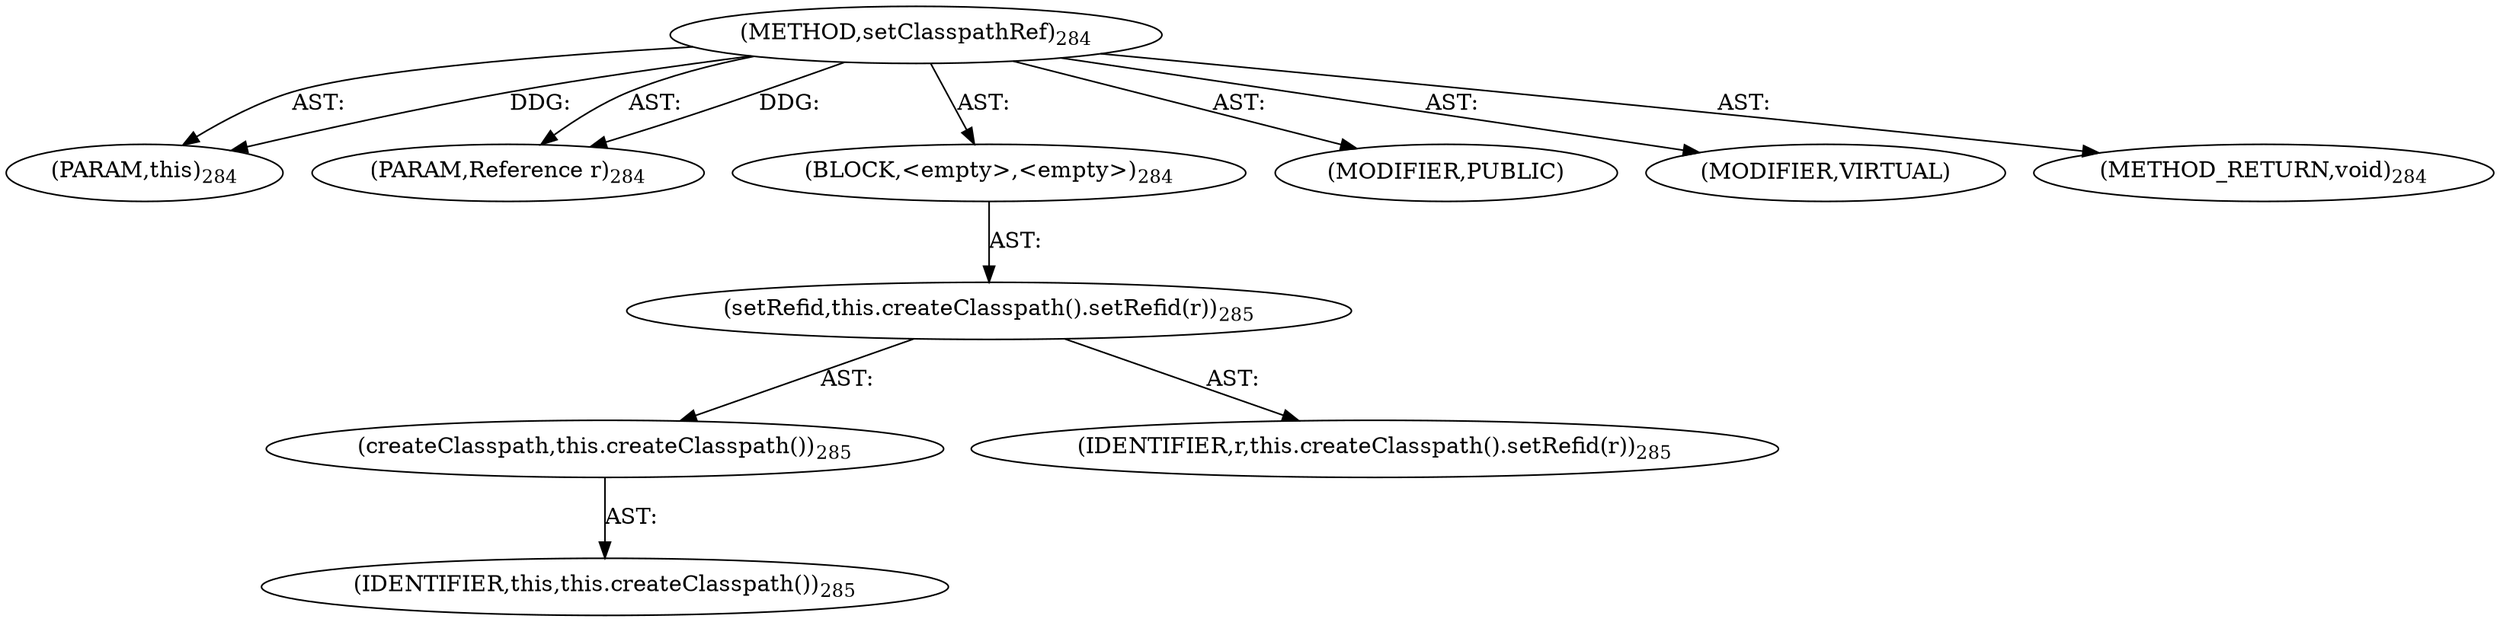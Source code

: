 digraph "setClasspathRef" {  
"111669149703" [label = <(METHOD,setClasspathRef)<SUB>284</SUB>> ]
"115964116998" [label = <(PARAM,this)<SUB>284</SUB>> ]
"115964117014" [label = <(PARAM,Reference r)<SUB>284</SUB>> ]
"25769803821" [label = <(BLOCK,&lt;empty&gt;,&lt;empty&gt;)<SUB>284</SUB>> ]
"30064771248" [label = <(setRefid,this.createClasspath().setRefid(r))<SUB>285</SUB>> ]
"30064771249" [label = <(createClasspath,this.createClasspath())<SUB>285</SUB>> ]
"68719476761" [label = <(IDENTIFIER,this,this.createClasspath())<SUB>285</SUB>> ]
"68719476874" [label = <(IDENTIFIER,r,this.createClasspath().setRefid(r))<SUB>285</SUB>> ]
"133143986203" [label = <(MODIFIER,PUBLIC)> ]
"133143986204" [label = <(MODIFIER,VIRTUAL)> ]
"128849018887" [label = <(METHOD_RETURN,void)<SUB>284</SUB>> ]
  "111669149703" -> "115964116998"  [ label = "AST: "] 
  "111669149703" -> "115964117014"  [ label = "AST: "] 
  "111669149703" -> "25769803821"  [ label = "AST: "] 
  "111669149703" -> "133143986203"  [ label = "AST: "] 
  "111669149703" -> "133143986204"  [ label = "AST: "] 
  "111669149703" -> "128849018887"  [ label = "AST: "] 
  "25769803821" -> "30064771248"  [ label = "AST: "] 
  "30064771248" -> "30064771249"  [ label = "AST: "] 
  "30064771248" -> "68719476874"  [ label = "AST: "] 
  "30064771249" -> "68719476761"  [ label = "AST: "] 
  "111669149703" -> "115964116998"  [ label = "DDG: "] 
  "111669149703" -> "115964117014"  [ label = "DDG: "] 
}
